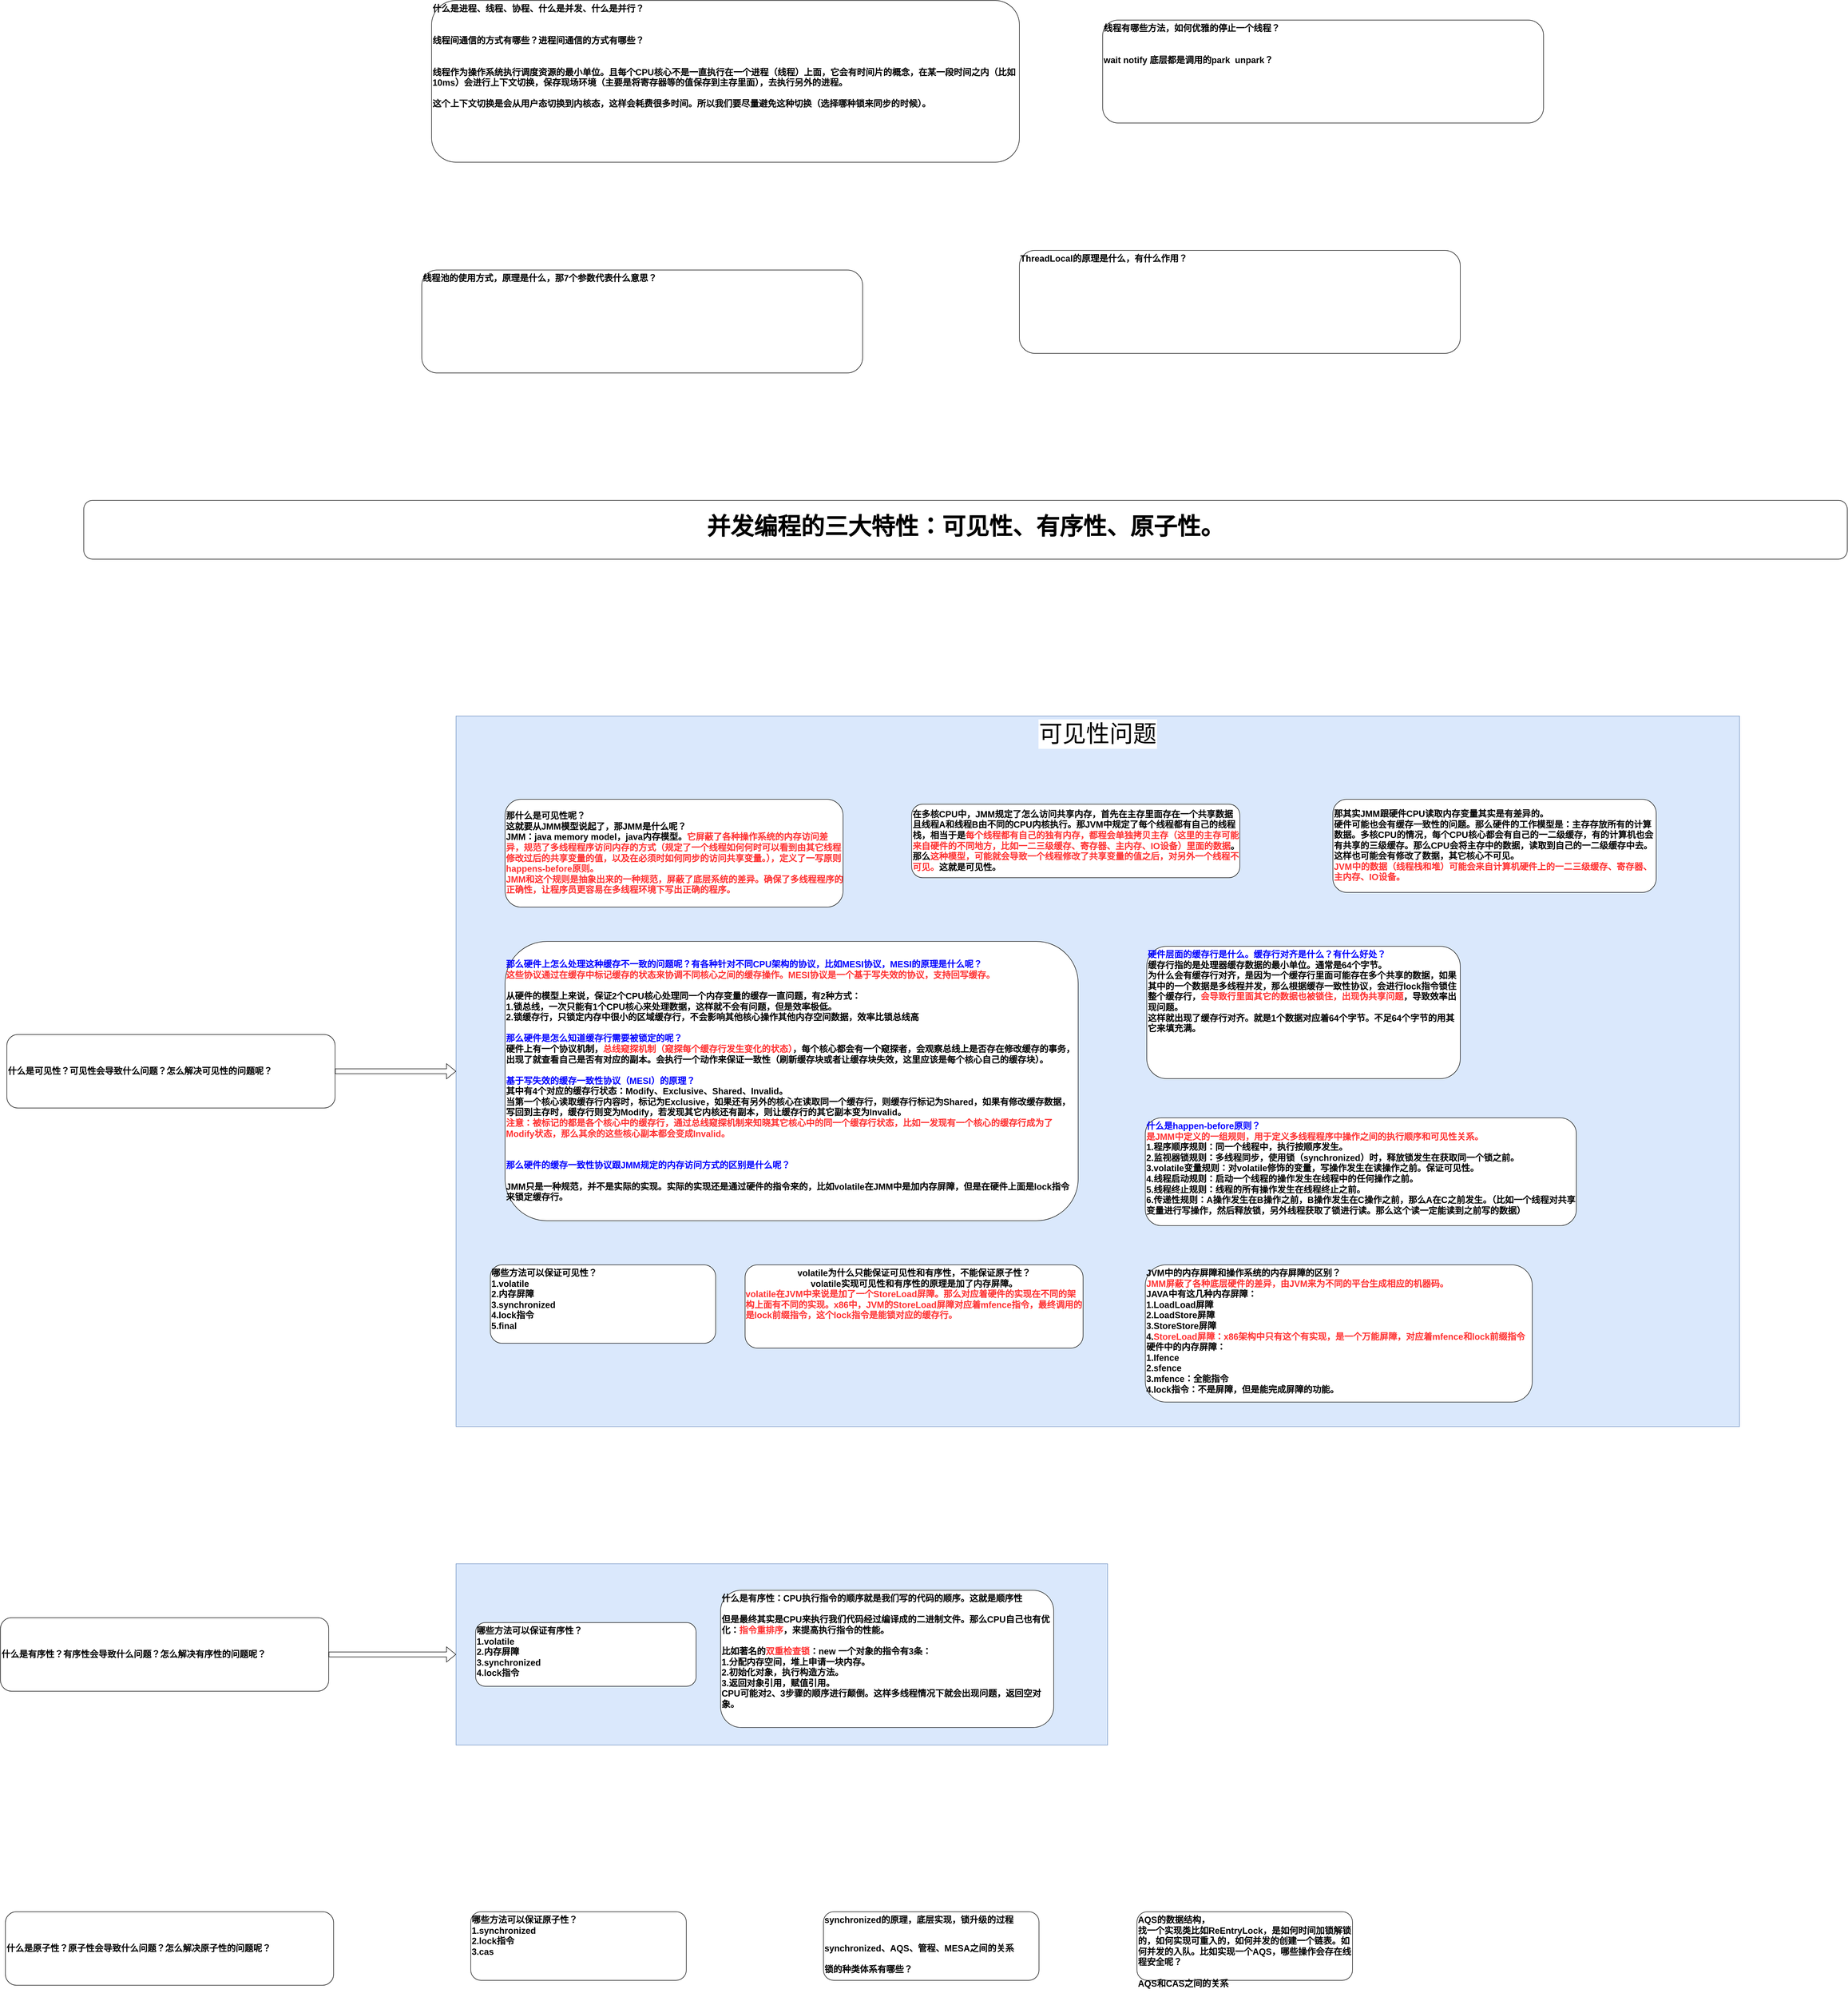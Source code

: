 <mxfile version="21.7.2" type="github">
  <diagram name="第 1 页" id="oAc0U7i2WO9zVuW95_pL">
    <mxGraphModel dx="4522" dy="3854" grid="1" gridSize="10" guides="1" tooltips="1" connect="1" arrows="1" fold="1" page="1" pageScale="1" pageWidth="827" pageHeight="1169" math="0" shadow="0">
      <root>
        <mxCell id="0" />
        <mxCell id="1" parent="0" />
        <mxCell id="dvuJLhcE7HCTMrbFaXMl-6" value="" style="rounded=0;whiteSpace=wrap;html=1;fillColor=#dae8fc;strokeColor=#6c8ebf;" parent="1" vertex="1">
          <mxGeometry x="-580" y="1560" width="1330" height="370" as="geometry" />
        </mxCell>
        <mxCell id="dvuJLhcE7HCTMrbFaXMl-1" value="&lt;font style=&quot;font-size: 48px;&quot;&gt;可见性问题&lt;/font&gt;" style="rounded=0;whiteSpace=wrap;html=1;verticalAlign=top;labelBackgroundColor=#FFFFFF;labelBorderColor=#FFFFFF;fillColor=#dae8fc;strokeColor=#6c8ebf;" parent="1" vertex="1">
          <mxGeometry x="-580" y="-170" width="2620" height="1450" as="geometry" />
        </mxCell>
        <mxCell id="rkv5G4KE9S5kMJV3ECuV-1" value="&lt;b style=&quot;border-color: var(--border-color); font-size: 18px;&quot;&gt;volatile为什么只能保证可见性和有序性，不能保证原子性？&lt;br style=&quot;border-color: var(--border-color);&quot;&gt;volatile实现可见性和有序性的原理是加了内存屏障。&lt;br&gt;&lt;div style=&quot;text-align: left;&quot;&gt;&lt;b style=&quot;background-color: initial; border-color: var(--border-color);&quot;&gt;&lt;font color=&quot;#ff3333&quot;&gt;&lt;b style=&quot;border-color: var(--border-color);&quot;&gt;volatile&lt;/b&gt;在JVM中来说是加了一个StoreLoad屏障。那么对应着硬件的实现在不同的架构上面有不同的实现。x86中，JVM的StoreLoad屏障对应着mfence指令，最终调用的是lock前缀指令，这个lock指令是能锁对应的缓存行。&lt;/font&gt;&lt;/b&gt;&lt;/div&gt;&lt;/b&gt;" style="rounded=1;whiteSpace=wrap;html=1;verticalAlign=top;" parent="1" vertex="1">
          <mxGeometry x="10" y="950" width="690" height="170" as="geometry" />
        </mxCell>
        <mxCell id="rkv5G4KE9S5kMJV3ECuV-2" value="&lt;font style=&quot;&quot;&gt;&lt;b style=&quot;&quot;&gt;&lt;font style=&quot;font-size: 48px;&quot;&gt;并发编程的三大特性：可见性、有序性、原子性。&lt;br&gt;&lt;/font&gt;&lt;br&gt;&lt;/b&gt;&lt;/font&gt;" style="rounded=1;whiteSpace=wrap;html=1;align=center;verticalAlign=middle;" parent="1" vertex="1">
          <mxGeometry x="-1340" y="-610" width="3600" height="120" as="geometry" />
        </mxCell>
        <mxCell id="rkv5G4KE9S5kMJV3ECuV-3" value="&lt;div style=&quot;&quot;&gt;&lt;b style=&quot;font-size: 18px; background-color: initial;&quot;&gt;那什么是可见性呢？&lt;/b&gt;&lt;/div&gt;&lt;font style=&quot;font-size: 18px;&quot;&gt;&lt;div style=&quot;&quot;&gt;&lt;b style=&quot;background-color: initial;&quot;&gt;这就要从JMM模型说起了，那JMM是什么呢？&lt;/b&gt;&lt;/div&gt;&lt;b&gt;&lt;div style=&quot;&quot;&gt;&lt;b style=&quot;background-color: initial;&quot;&gt;JMM：java memory model，java内存模型。&lt;font color=&quot;#ff3333&quot;&gt;它屏蔽了各种操作系统的内存访问差异，规范了多线程程序访问内存的方式（规定了一个线程如何何时可以看到由其它线程修改过后的共享变量的值，以及在必须时如何同步的访问共享变量。），定义了一写原则happens-before原则。&lt;/font&gt;&lt;/b&gt;&lt;/div&gt;&lt;div style=&quot;&quot;&gt;&lt;font color=&quot;#ff3333&quot;&gt;JMM和这个规则是抽象出来的一种规范，屏蔽了底层系统的差异。确保了多线程程序的正确性，让程序员更容易在多线程环境下写出正确的程序。&lt;/font&gt;&lt;/div&gt;&lt;/b&gt;&lt;/font&gt;" style="rounded=1;whiteSpace=wrap;html=1;align=left;verticalAlign=middle;" parent="1" vertex="1">
          <mxGeometry x="-480" width="690" height="220" as="geometry" />
        </mxCell>
        <mxCell id="rkv5G4KE9S5kMJV3ECuV-4" value="&lt;b style=&quot;&quot;&gt;&lt;font style=&quot;font-size: 18px;&quot;&gt;在多核CPU中，JMM规定了怎么访问共享内存，首先在主存里面存在一个共享数据且线程A和线程B由不同的CPU内核执行。那JVM中规定了每个线程都有自己的线程栈，相当于是&lt;font style=&quot;&quot; color=&quot;#ff3333&quot;&gt;每个线程都有自己的独有内存，都程会单独拷贝主存（这里的主存可能来自硬件的不同地方，比如一二三级缓存、寄存器、主内存、IO设备）里面的数据&lt;/font&gt;。那么&lt;font style=&quot;&quot; color=&quot;#ff3333&quot;&gt;这种模型，可能就会导致一个线程修改了共享变量的值之后，对另外一个线程不可见。&lt;/font&gt;这就是可见性。&lt;/font&gt;&lt;/b&gt;" style="rounded=1;whiteSpace=wrap;html=1;align=left;verticalAlign=middle;" parent="1" vertex="1">
          <mxGeometry x="350" y="10" width="670" height="150" as="geometry" />
        </mxCell>
        <mxCell id="rkv5G4KE9S5kMJV3ECuV-5" value="&lt;span style=&quot;font-size: 18px;&quot;&gt;&lt;b&gt;那其实JMM跟硬件CPU读取内存变量其实是有差异的。&lt;br&gt;硬件可能也会有缓存一致性的问题。那么硬件的工作模型是：主存存放所有的计算数据。多核CPU的情况，每个CPU核心都会有自己的一二级缓存，有的计算机也会有共享的三级缓存。那么CPU会将主存中的数据，读取到自己的一二级缓存中去。这样也可能会有修改了数据，其它核心不可见。&lt;br&gt;&lt;font color=&quot;#ff3333&quot;&gt;JVM中的数据（线程栈和堆）可能会来自计算机硬件上的一二三级缓存、寄存器、主内存、IO设备。&lt;/font&gt;&lt;br&gt;&lt;/b&gt;&lt;/span&gt;" style="rounded=1;whiteSpace=wrap;html=1;align=left;verticalAlign=middle;" parent="1" vertex="1">
          <mxGeometry x="1210" width="660" height="190" as="geometry" />
        </mxCell>
        <mxCell id="rkv5G4KE9S5kMJV3ECuV-6" value="&lt;font style=&quot;font-size: 18px;&quot;&gt;&lt;font style=&quot;&quot;&gt;&lt;b style=&quot;&quot;&gt;&lt;font color=&quot;#0000ff&quot;&gt;那么硬件上怎么处理这种缓存不一致的问题呢？有各种针对不同CPU架构的协议，比如MESI协议，MESI的原理是什么呢？&lt;/font&gt;&lt;br&gt;&lt;font style=&quot;&quot; color=&quot;#ff3333&quot;&gt;这些协议通过在缓存中标记缓存的状态来协调不同核心之间的缓存操作。MESI协议是一个基于写失效的协议，支持回写缓存。&lt;/font&gt;&lt;/b&gt;&lt;/font&gt;&lt;b style=&quot;&quot;&gt;&lt;br&gt;&lt;br&gt;从硬件的模型上来说，保证2个CPU核心处理同一个内存变量的缓存一直问题，有2种方式：&lt;br&gt;1.锁总线，一次只能有1个CPU核心来处理数据，这样就不会有问题，但是效率极低。&lt;br&gt;2.锁缓存行，只锁定内存中很小的区域缓存行，不会影响其他核心操作其他内存空间数据，效率比锁总线高&lt;br&gt;&lt;br&gt;&lt;font color=&quot;#0000ff&quot;&gt;那么硬件是怎么知道缓存行需要被锁定的呢？&lt;/font&gt;&lt;br&gt;硬件上有一个协议机制，&lt;font color=&quot;#ff3333&quot;&gt;总线窥探机制（窥探每个缓存行发生变化的状态）&lt;/font&gt;，每个核心都会有一个窥探者，会观察总线上是否存在修改缓存的事务，出现了就查看自己是否有对应的副本。会执行一个动作来保证一致性（刷新缓存块或者让缓存块失效，这里应该是每个核心自己的缓存块）。&lt;br&gt;&lt;br&gt;&lt;font color=&quot;#0000ff&quot;&gt;基于写失效的缓存一致性协议（MESI）的原理？&lt;/font&gt;&lt;br&gt;其中有4个对应的缓存行状态：Modify、Exclusive、Shared、Invalid。&lt;br&gt;&lt;/b&gt;&lt;b&gt;当第一个核心读取缓存行内容时，标记为Exclusive，如果还有另外的核心在读取同一个缓存行，则缓存行标记为Shared，如果有修改缓存数据，写回到主存时，缓存行则变为Modify，若发现其它内核还有副本，则让缓存行的其它副本变为Invalid。&lt;br&gt;&lt;/b&gt;&lt;b style=&quot;&quot;&gt;&lt;font color=&quot;#ff3333&quot;&gt;注意：被标记的都是各个核心中的缓存行，通过总线窥探机制来知晓其它核心中的同一个缓存行状态，比如一发现有一个核心的缓存行成为了Modify状态，那么其余的这些核心副本都会变成Invalid。&lt;/font&gt;&lt;br&gt;&lt;br&gt;&lt;br&gt;&lt;/b&gt;&lt;b style=&quot;border-color: var(--border-color);&quot;&gt;&lt;font color=&quot;#0000ff&quot;&gt;那么硬件的缓存一致性协议跟JMM规定的内存访问方式的区别是什么呢？&lt;/font&gt;&lt;br style=&quot;border-color: var(--border-color);&quot;&gt;&lt;br style=&quot;border-color: var(--border-color);&quot;&gt;&lt;/b&gt;&lt;b style=&quot;border-color: var(--border-color);&quot;&gt;JMM只是一种规范，并不是实际的实现。实际的实现还是通过硬件的指令来的，比如volatile在JMM中是加内存屏障，但是在硬件上面是lock指令来锁定缓存行。&lt;/b&gt;&lt;/font&gt;&lt;b style=&quot;&quot;&gt;&lt;br&gt;&lt;/b&gt;" style="rounded=1;whiteSpace=wrap;html=1;align=left;verticalAlign=middle;" parent="1" vertex="1">
          <mxGeometry x="-480" y="290" width="1170" height="570" as="geometry" />
        </mxCell>
        <mxCell id="dvuJLhcE7HCTMrbFaXMl-7" style="edgeStyle=orthogonalEdgeStyle;shape=flexArrow;rounded=0;orthogonalLoop=1;jettySize=auto;html=1;" parent="1" source="rkv5G4KE9S5kMJV3ECuV-7" target="dvuJLhcE7HCTMrbFaXMl-6" edge="1">
          <mxGeometry relative="1" as="geometry" />
        </mxCell>
        <mxCell id="rkv5G4KE9S5kMJV3ECuV-7" value="&lt;div style=&quot;&quot;&gt;&lt;span style=&quot;font-size: 18px;&quot;&gt;&lt;b&gt;什么是有序性？有序性会导致什么问题？怎么解决有序性的问题呢？&lt;/b&gt;&lt;/span&gt;&lt;/div&gt;" style="rounded=1;whiteSpace=wrap;html=1;align=left;verticalAlign=middle;" parent="1" vertex="1">
          <mxGeometry x="-1510" y="1670" width="670" height="150" as="geometry" />
        </mxCell>
        <mxCell id="dvuJLhcE7HCTMrbFaXMl-3" style="edgeStyle=orthogonalEdgeStyle;rounded=0;orthogonalLoop=1;jettySize=auto;html=1;entryX=0;entryY=0.5;entryDx=0;entryDy=0;shape=flexArrow;" parent="1" source="rkv5G4KE9S5kMJV3ECuV-10" target="dvuJLhcE7HCTMrbFaXMl-1" edge="1">
          <mxGeometry relative="1" as="geometry" />
        </mxCell>
        <mxCell id="rkv5G4KE9S5kMJV3ECuV-10" value="&lt;div style=&quot;&quot;&gt;&lt;span style=&quot;font-size: 18px;&quot;&gt;&lt;b&gt;什么是可见性？可见性会导致什么问题？怎么解决可见性的问题呢？&lt;/b&gt;&lt;/span&gt;&lt;/div&gt;" style="rounded=1;whiteSpace=wrap;html=1;align=left;verticalAlign=middle;" parent="1" vertex="1">
          <mxGeometry x="-1497" y="480" width="670" height="150" as="geometry" />
        </mxCell>
        <mxCell id="rkv5G4KE9S5kMJV3ECuV-11" value="&lt;span style=&quot;font-size: 18px;&quot;&gt;&lt;b&gt;JVM中的内存屏障和操作系统的内存屏障的区别？&lt;br&gt;&lt;font color=&quot;#ff3333&quot;&gt;JMM屏蔽了各种底层硬件的差异，由JVM来为不同的平台生成相应的机器码。&lt;/font&gt;&lt;br&gt;JAVA中有这几种内存屏障：&lt;br&gt;1.LoadLoad屏障&lt;br&gt;2.LoadStore屏障&lt;br&gt;3.StoreStore屏障&lt;br&gt;4.&lt;font color=&quot;#ff3333&quot;&gt;StoreLoad屏障：x86架构中只有这个有实现，是一个万能屏障，对应着mfence和lock前缀指令&lt;/font&gt;&lt;br&gt;硬件中的内存屏障：&lt;br&gt;1.Ifence&lt;br&gt;2.sfence&lt;br&gt;3.mfence：全能指令&lt;br&gt;4.lock指令：不是屏障，但是能完成屏障的功能。&lt;br&gt;&lt;br&gt;&lt;br&gt;&lt;/b&gt;&lt;/span&gt;" style="rounded=1;whiteSpace=wrap;html=1;verticalAlign=top;align=left;" parent="1" vertex="1">
          <mxGeometry x="827" y="950" width="790" height="280" as="geometry" />
        </mxCell>
        <mxCell id="rkv5G4KE9S5kMJV3ECuV-13" value="&lt;span style=&quot;font-size: 18px;&quot;&gt;&lt;b&gt;哪些方法可以保证可见性？&lt;br&gt;1.volatile&lt;br&gt;2.内存屏障&lt;br&gt;3.synchronized&lt;br&gt;4.lock指令&lt;br&gt;5.final&lt;br&gt;&lt;/b&gt;&lt;/span&gt;" style="rounded=1;whiteSpace=wrap;html=1;verticalAlign=top;align=left;" parent="1" vertex="1">
          <mxGeometry x="-510" y="950" width="460" height="160" as="geometry" />
        </mxCell>
        <mxCell id="rkv5G4KE9S5kMJV3ECuV-14" value="&lt;span style=&quot;font-size: 18px;&quot;&gt;&lt;b&gt;哪些方法可以保证有序性？&lt;br&gt;1.volatile&lt;br&gt;2.内存屏障&lt;br&gt;3.synchronized&lt;br&gt;4.lock指令&lt;br&gt;&lt;/b&gt;&lt;/span&gt;" style="rounded=1;whiteSpace=wrap;html=1;verticalAlign=top;align=left;" parent="1" vertex="1">
          <mxGeometry x="-540" y="1680" width="450" height="130" as="geometry" />
        </mxCell>
        <mxCell id="rkv5G4KE9S5kMJV3ECuV-15" value="&lt;div style=&quot;&quot;&gt;&lt;span style=&quot;font-size: 18px;&quot;&gt;&lt;b&gt;什么是原子性？原子性会导致什么问题？怎么解决原子性的问题呢？&lt;/b&gt;&lt;/span&gt;&lt;/div&gt;" style="rounded=1;whiteSpace=wrap;html=1;align=left;verticalAlign=middle;" parent="1" vertex="1">
          <mxGeometry x="-1500" y="2270" width="670" height="150" as="geometry" />
        </mxCell>
        <mxCell id="rkv5G4KE9S5kMJV3ECuV-16" value="&lt;span style=&quot;font-size: 18px;&quot;&gt;&lt;b&gt;哪些方法可以保证原子性？&lt;br&gt;1.synchronized&lt;br&gt;2.lock指令&lt;br&gt;3.cas&lt;br&gt;&lt;/b&gt;&lt;/span&gt;" style="rounded=1;whiteSpace=wrap;html=1;verticalAlign=top;align=left;" parent="1" vertex="1">
          <mxGeometry x="-550" y="2270" width="440" height="140" as="geometry" />
        </mxCell>
        <mxCell id="rkv5G4KE9S5kMJV3ECuV-17" value="&lt;div style=&quot;&quot;&gt;&lt;b style=&quot;font-size: 18px; background-color: initial;&quot;&gt;什么是有序性：CPU执行指令的顺序就是我们写的代码的顺序。这就是顺序性&lt;/b&gt;&lt;/div&gt;&lt;div style=&quot;&quot;&gt;&lt;b style=&quot;font-size: 18px; background-color: initial;&quot;&gt;&lt;br&gt;&lt;/b&gt;&lt;/div&gt;&lt;div style=&quot;&quot;&gt;&lt;b style=&quot;font-size: 18px; background-color: initial;&quot;&gt;但是最终其实是CPU来执行我们代码经过编译成的二进制文件。那么CPU自己也有优化：&lt;font color=&quot;#ff3333&quot;&gt;指令重排序&lt;/font&gt;，来提高执行指令的性能。&lt;/b&gt;&lt;/div&gt;&lt;div style=&quot;&quot;&gt;&lt;b style=&quot;font-size: 18px; background-color: initial;&quot;&gt;&lt;br&gt;&lt;/b&gt;&lt;/div&gt;&lt;div style=&quot;&quot;&gt;&lt;b style=&quot;font-size: 18px; background-color: initial;&quot;&gt;比如著名的&lt;font color=&quot;#ff3333&quot;&gt;双重检查锁&lt;/font&gt;：new 一个对象的指令有3条：&lt;/b&gt;&lt;/div&gt;&lt;div style=&quot;&quot;&gt;&lt;b style=&quot;font-size: 18px; background-color: initial;&quot;&gt;1.分配内存空间，堆上申请一块内存。&lt;/b&gt;&lt;/div&gt;&lt;div style=&quot;&quot;&gt;&lt;b style=&quot;font-size: 18px; background-color: initial;&quot;&gt;2.初始化对象，执行构造方法。&lt;/b&gt;&lt;/div&gt;&lt;div style=&quot;&quot;&gt;&lt;b style=&quot;font-size: 18px; background-color: initial;&quot;&gt;3.返回对象引用，赋值引用。&lt;/b&gt;&lt;/div&gt;&lt;div style=&quot;&quot;&gt;&lt;b style=&quot;font-size: 18px; background-color: initial;&quot;&gt;CPU可能对2、3步骤的顺序进行颠倒。这样多线程情况下就会出现问题，返回空对象。&lt;/b&gt;&lt;/div&gt;" style="rounded=1;whiteSpace=wrap;html=1;verticalAlign=top;align=left;" parent="1" vertex="1">
          <mxGeometry x="-40" y="1614" width="680" height="280" as="geometry" />
        </mxCell>
        <mxCell id="rkv5G4KE9S5kMJV3ECuV-19" value="&lt;div style=&quot;&quot;&gt;&lt;b style=&quot;font-size: 18px; background-color: initial;&quot;&gt;&lt;font color=&quot;#0000ff&quot;&gt;什么是happen-before原则？&lt;/font&gt;&lt;/b&gt;&lt;/div&gt;&lt;div style=&quot;&quot;&gt;&lt;span style=&quot;font-size: 18px;&quot;&gt;&lt;b&gt;&lt;font color=&quot;#ff3333&quot;&gt;是JMM中定义的一组规则，用于定义多线程程序中操作之间的执行顺序和可见性关系。&lt;/font&gt;&lt;/b&gt;&lt;/span&gt;&lt;/div&gt;&lt;div style=&quot;&quot;&gt;&lt;span style=&quot;font-size: 18px;&quot;&gt;&lt;b&gt;1.程序顺序规则：同一个线程中，执行按顺序发生。&lt;/b&gt;&lt;/span&gt;&lt;/div&gt;&lt;div style=&quot;&quot;&gt;&lt;span style=&quot;font-size: 18px;&quot;&gt;&lt;b&gt;2.监视器锁规则：多线程同步，使用锁（synchronized）时，释放锁发生在获取同一个锁之前。&lt;/b&gt;&lt;/span&gt;&lt;/div&gt;&lt;div style=&quot;&quot;&gt;&lt;span style=&quot;font-size: 18px;&quot;&gt;&lt;b&gt;3.volatile变量规则：对volatile修饰的变量，写操作发生在读操作之前。保证可见性。&lt;/b&gt;&lt;/span&gt;&lt;/div&gt;&lt;div style=&quot;&quot;&gt;&lt;span style=&quot;font-size: 18px;&quot;&gt;&lt;b&gt;4.线程启动规则：启动一个线程的操作发生在线程中的任何操作之前。&lt;/b&gt;&lt;/span&gt;&lt;/div&gt;&lt;div style=&quot;&quot;&gt;&lt;span style=&quot;font-size: 18px;&quot;&gt;&lt;b&gt;5.线程终止规则：线程的所有操作发生在线程终止之前。&lt;/b&gt;&lt;/span&gt;&lt;/div&gt;&lt;div style=&quot;&quot;&gt;&lt;span style=&quot;font-size: 18px;&quot;&gt;&lt;b&gt;6.传递性规则：A操作发生在B操作之前，B操作发生在C操作之前，那么A在C之前发生。（比如一个线程对共享变量进行写操作，然后释放锁，另外线程获取了锁进行读。那么这个读一定能读到之前写的数据）&lt;/b&gt;&lt;/span&gt;&lt;/div&gt;&lt;div style=&quot;&quot;&gt;&lt;br&gt;&lt;/div&gt;" style="rounded=1;whiteSpace=wrap;html=1;verticalAlign=top;align=left;" parent="1" vertex="1">
          <mxGeometry x="827" y="650" width="880" height="220" as="geometry" />
        </mxCell>
        <mxCell id="rkv5G4KE9S5kMJV3ECuV-20" value="&lt;div style=&quot;&quot;&gt;&lt;b style=&quot;font-size: 18px; background-color: initial;&quot;&gt;&lt;font color=&quot;#0000ff&quot;&gt;硬件层面的缓存行是什么。缓存行对齐是什么？有什么好处？&lt;/font&gt;&lt;/b&gt;&lt;/div&gt;&lt;div style=&quot;&quot;&gt;&lt;span style=&quot;font-size: 18px;&quot;&gt;&lt;b&gt;缓存行指的是处理器缓存数据的最小单位。通常是64个字节。&lt;/b&gt;&lt;/span&gt;&lt;/div&gt;&lt;div style=&quot;&quot;&gt;&lt;span style=&quot;font-size: 18px;&quot;&gt;&lt;b&gt;为什么会有缓存行对齐，是因为一个缓存行里面可能存在多个共享的数据，如果其中的一个数据是多线程并发，那么根据缓存一致性协议，会进行lock指令锁住整个缓存行，&lt;font color=&quot;#ff3333&quot;&gt;会导致行里面其它的数据也被锁住，出现伪共享问题&lt;/font&gt;，导致效率出现问题。&lt;/b&gt;&lt;/span&gt;&lt;/div&gt;&lt;div style=&quot;&quot;&gt;&lt;span style=&quot;font-size: 18px;&quot;&gt;&lt;b&gt;这样就出现了缓存行对齐。就是1个数据对应着64个字节。不足64个字节的用其它来填充满。&lt;/b&gt;&lt;/span&gt;&lt;/div&gt;&lt;div style=&quot;&quot;&gt;&lt;br&gt;&lt;/div&gt;" style="rounded=1;whiteSpace=wrap;html=1;verticalAlign=top;align=left;" parent="1" vertex="1">
          <mxGeometry x="830" y="300" width="640" height="270" as="geometry" />
        </mxCell>
        <mxCell id="dvuJLhcE7HCTMrbFaXMl-8" value="&lt;font style=&quot;font-size: 18px;&quot;&gt;&lt;b&gt;什么是进程、线程、协程、什么是并发、什么是并行？&lt;br&gt;&lt;br&gt;&lt;br&gt;线程间通信的方式有哪些？进程间通信的方式有哪些？&lt;br&gt;&lt;br&gt;&lt;br&gt;线程作为操作系统执行调度资源的最小单位。且每个CPU核心不是一直执行在一个进程（线程）上面，它会有时间片的概念，在某一段时间之内（比如10ms）会进行上下文切换，保存现场环境（主要是将寄存器等的值保存到主存里面），去执行另外的进程。&lt;br&gt;&lt;br&gt;这个上下文切换是会从用户态切换到内核态，这样会耗费很多时间。所以我们要尽量避免这种切换（选择哪种锁来同步的时候）。&lt;br&gt;&lt;br&gt;&lt;/b&gt;&lt;/font&gt;" style="rounded=1;whiteSpace=wrap;html=1;verticalAlign=top;align=left;" parent="1" vertex="1">
          <mxGeometry x="-630" y="-1630" width="1200" height="330" as="geometry" />
        </mxCell>
        <mxCell id="dvuJLhcE7HCTMrbFaXMl-9" value="&lt;font style=&quot;font-size: 18px;&quot;&gt;&lt;b&gt;线程池的使用方式，原理是什么，那7个参数代表什么意思？&lt;/b&gt;&lt;/font&gt;" style="rounded=1;whiteSpace=wrap;html=1;verticalAlign=top;align=left;" parent="1" vertex="1">
          <mxGeometry x="-650" y="-1080" width="900" height="210" as="geometry" />
        </mxCell>
        <mxCell id="dvuJLhcE7HCTMrbFaXMl-10" value="&lt;font style=&quot;font-size: 18px;&quot;&gt;&lt;b&gt;ThreadLocal的原理是什么，有什么作用？&lt;/b&gt;&lt;/font&gt;" style="rounded=1;whiteSpace=wrap;html=1;verticalAlign=top;align=left;" parent="1" vertex="1">
          <mxGeometry x="570" y="-1120" width="900" height="210" as="geometry" />
        </mxCell>
        <mxCell id="H64BaJxj17bUCx6KOZhM-1" value="&lt;span style=&quot;font-size: 18px;&quot;&gt;&lt;b&gt;线程有哪些方法，如何优雅的停止一个线程？&lt;br&gt;&lt;br&gt;&lt;br&gt;wait notify 底层都是调用的park&amp;nbsp; unpark？&lt;br&gt;&lt;br&gt;&lt;br&gt;&lt;/b&gt;&lt;/span&gt;" style="rounded=1;whiteSpace=wrap;html=1;verticalAlign=top;align=left;" vertex="1" parent="1">
          <mxGeometry x="740" y="-1590" width="900" height="210" as="geometry" />
        </mxCell>
        <mxCell id="H64BaJxj17bUCx6KOZhM-2" value="&lt;b style=&quot;border-color: var(--border-color); font-size: 18px;&quot;&gt;synchronized的原理，底层实现，锁升级的过程&lt;br&gt;&lt;/b&gt;&lt;b&gt;&lt;br&gt;&lt;/b&gt;&lt;b style=&quot;border-color: var(--border-color); font-size: 18px;&quot;&gt;&lt;br&gt;synchronized、AQS、管程、MESA之间的关系&lt;br&gt;&lt;br&gt;锁的种类体系有哪些？&lt;br&gt;&lt;/b&gt;&lt;span style=&quot;font-size: 18px;&quot;&gt;&lt;b&gt;&lt;br&gt;&lt;br&gt;&lt;/b&gt;&lt;/span&gt;" style="rounded=1;whiteSpace=wrap;html=1;verticalAlign=top;align=left;" vertex="1" parent="1">
          <mxGeometry x="170" y="2270" width="440" height="140" as="geometry" />
        </mxCell>
        <mxCell id="H64BaJxj17bUCx6KOZhM-3" value="&lt;span style=&quot;font-size: 18px;&quot;&gt;&lt;b&gt;AQS的数据结构，&lt;br&gt;找一个实现类比如ReEntryLock，是如何时间加锁解锁的，如何实现可重入的，如何并发的创建一个链表。如何并发的入队。比如实现一个AQS，哪些操作会存在线程安全呢？&lt;br&gt;&lt;br&gt;AQS和CAS之间的关系&lt;br&gt;&lt;/b&gt;&lt;/span&gt;" style="rounded=1;whiteSpace=wrap;html=1;verticalAlign=top;align=left;" vertex="1" parent="1">
          <mxGeometry x="810" y="2270" width="440" height="140" as="geometry" />
        </mxCell>
      </root>
    </mxGraphModel>
  </diagram>
</mxfile>
